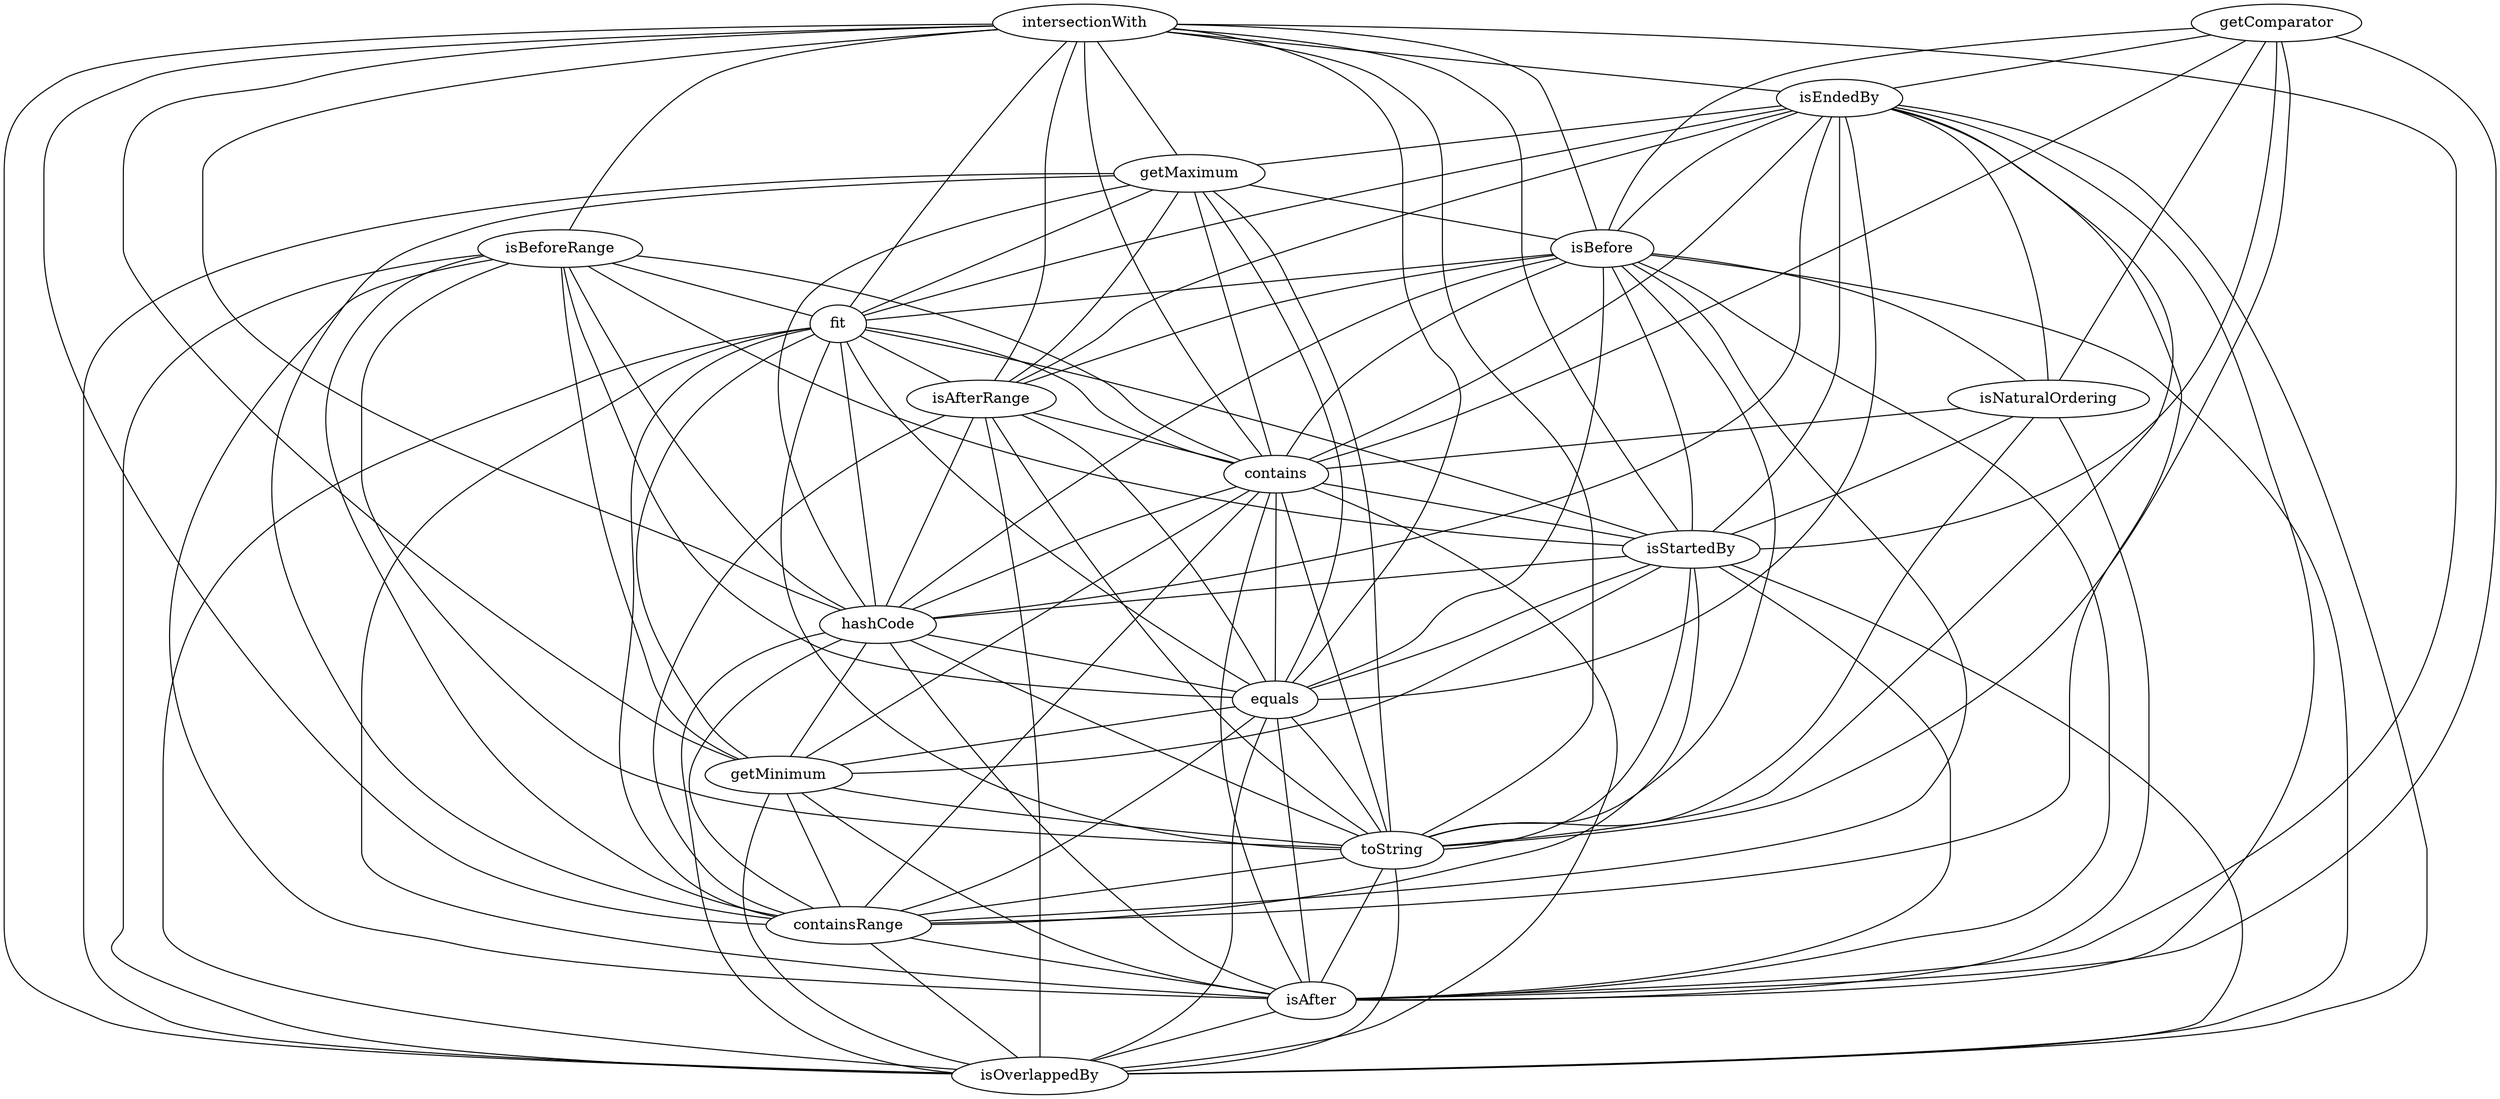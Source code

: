strict graph ip_map {
intersectionWith--isBeforeRange;
intersectionWith--isEndedBy;
intersectionWith--getMaximum;
intersectionWith--isBefore;
intersectionWith--fit;
intersectionWith--isAfterRange;
intersectionWith--contains;
intersectionWith--isStartedBy;
intersectionWith--hashCode;
intersectionWith--equals;
intersectionWith--getMinimum;
intersectionWith--toString;
intersectionWith--containsRange;
intersectionWith--isAfter;
intersectionWith--isOverlappedBy;
getComparator--contains;
getComparator--isStartedBy;
getComparator--toString;
getComparator--isEndedBy;
getComparator--isAfter;
getComparator--isBefore;
getComparator--isNaturalOrdering;
isBeforeRange--fit;
isBeforeRange--contains;
isBeforeRange--isStartedBy;
isBeforeRange--hashCode;
isBeforeRange--equals;
isBeforeRange--getMinimum;
isBeforeRange--toString;
isBeforeRange--containsRange;
isBeforeRange--isAfter;
isBeforeRange--isOverlappedBy;
isEndedBy--getMaximum;
isEndedBy--isBefore;
isEndedBy--isNaturalOrdering;
isEndedBy--fit;
isEndedBy--isAfterRange;
isEndedBy--contains;
isEndedBy--isStartedBy;
isEndedBy--hashCode;
isEndedBy--equals;
isEndedBy--toString;
isEndedBy--containsRange;
isEndedBy--isAfter;
isEndedBy--isOverlappedBy;
getMaximum--fit;
getMaximum--isAfterRange;
getMaximum--contains;
getMaximum--hashCode;
getMaximum--equals;
getMaximum--toString;
getMaximum--containsRange;
getMaximum--isBefore;
getMaximum--isOverlappedBy;
isBefore--fit;
isBefore--isAfterRange;
isBefore--contains;
isBefore--isStartedBy;
isBefore--hashCode;
isBefore--equals;
isBefore--toString;
isBefore--containsRange;
isBefore--isAfter;
isBefore--isNaturalOrdering;
isBefore--isOverlappedBy;
isNaturalOrdering--contains;
isNaturalOrdering--isStartedBy;
isNaturalOrdering--toString;
isNaturalOrdering--isAfter;
fit--isAfterRange;
fit--contains;
fit--isStartedBy;
fit--hashCode;
fit--equals;
fit--getMinimum;
fit--toString;
fit--containsRange;
fit--isAfter;
fit--isOverlappedBy;
isAfterRange--contains;
isAfterRange--hashCode;
isAfterRange--equals;
isAfterRange--toString;
isAfterRange--containsRange;
isAfterRange--isOverlappedBy;
contains--isStartedBy;
contains--hashCode;
contains--equals;
contains--getMinimum;
contains--toString;
contains--containsRange;
contains--isAfter;
contains--isOverlappedBy;
isStartedBy--hashCode;
isStartedBy--equals;
isStartedBy--getMinimum;
isStartedBy--toString;
isStartedBy--containsRange;
isStartedBy--isAfter;
isStartedBy--isOverlappedBy;
hashCode--equals;
hashCode--getMinimum;
hashCode--toString;
hashCode--containsRange;
hashCode--isAfter;
hashCode--isOverlappedBy;
equals--getMinimum;
equals--toString;
equals--containsRange;
equals--isAfter;
equals--isOverlappedBy;
getMinimum--toString;
getMinimum--containsRange;
getMinimum--isAfter;
getMinimum--isOverlappedBy;
toString--containsRange;
toString--isAfter;
toString--isOverlappedBy;
containsRange--isAfter;
containsRange--isOverlappedBy;
isAfter--isOverlappedBy;
}